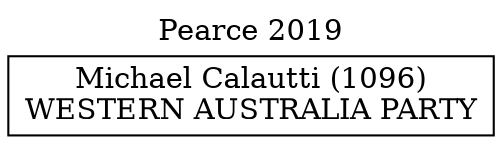 // House preference flow
digraph "Michael Calautti (1096)_Pearce_2019" {
	graph [label="Pearce 2019" labelloc=t mclimit=10]
	node [shape=box]
	"Michael Calautti (1096)" [label="Michael Calautti (1096)
WESTERN AUSTRALIA PARTY"]
}

